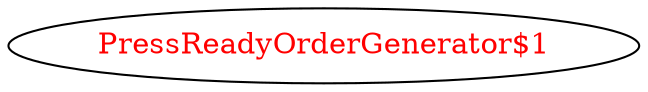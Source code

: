 digraph dependencyGraph {
 concentrate=true;
 ranksep="2.0";
 rankdir="LR"; 
 splines="ortho";
"PressReadyOrderGenerator$1" [fontcolor="red"];
}